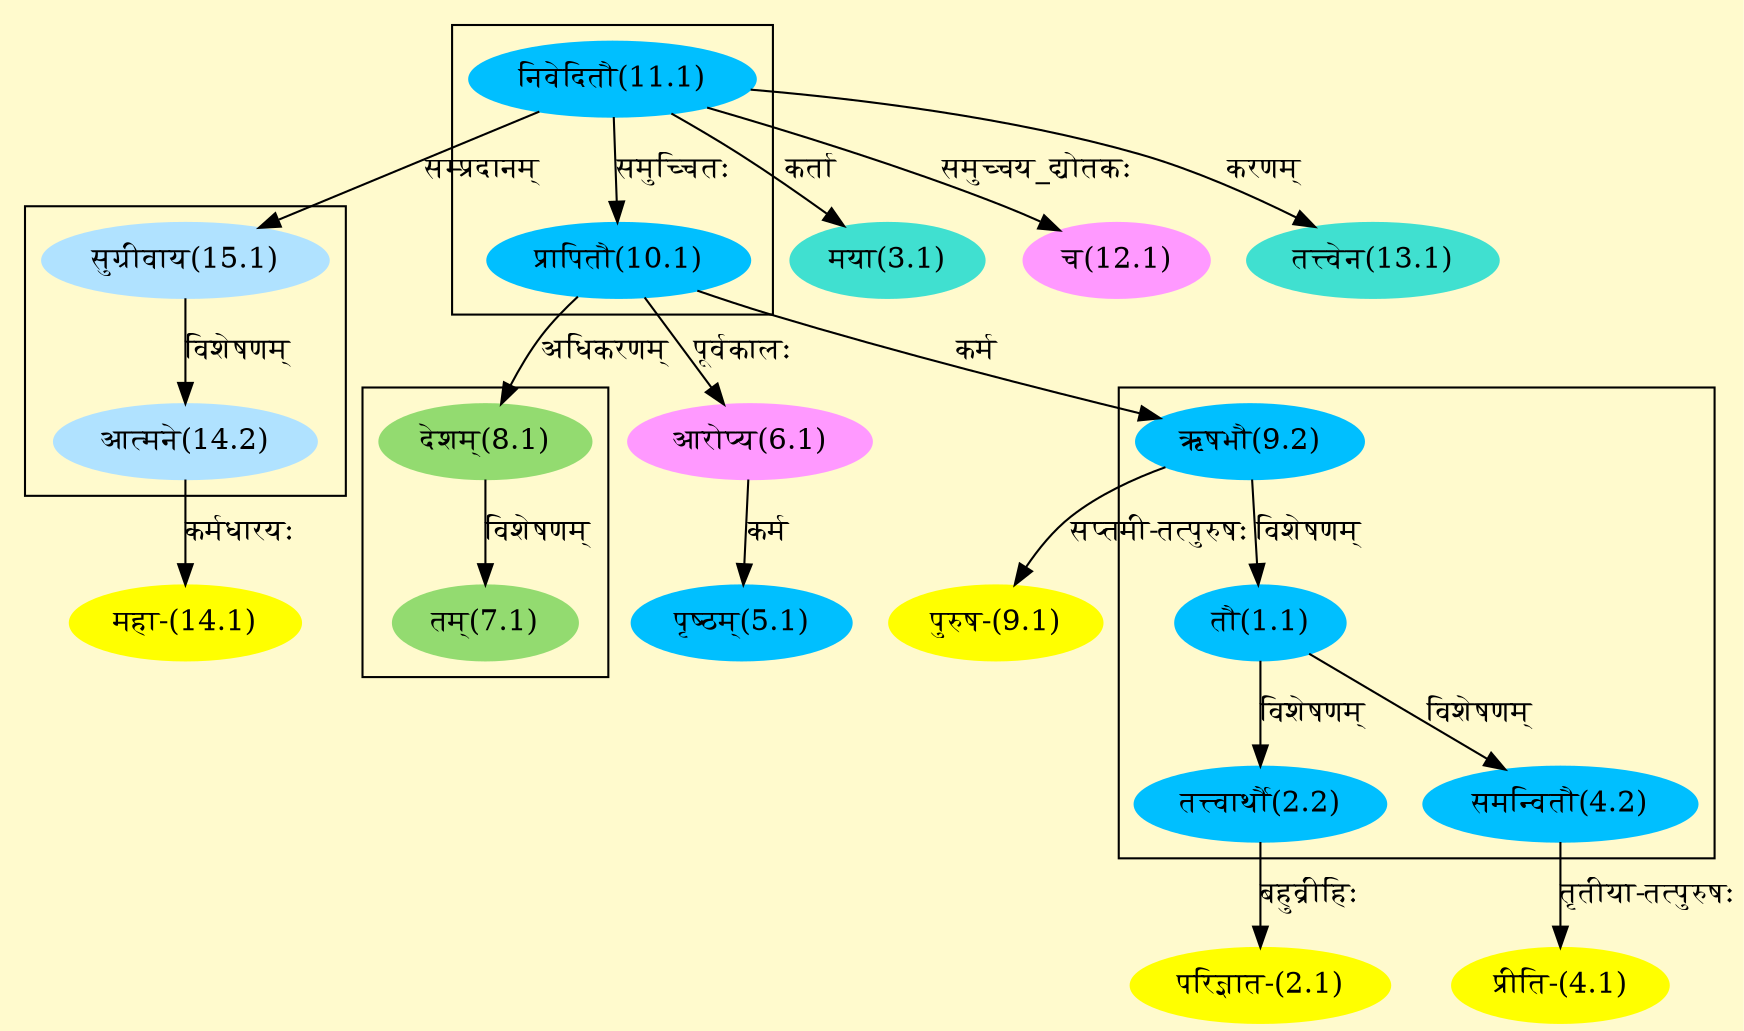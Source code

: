 digraph G{
rankdir=BT;
 compound=true;
 bgcolor="lemonchiffon1";

subgraph cluster_1{
Node1_1 [style=filled, color="#00BFFF" label = "तौ(1.1)"]
Node9_2 [style=filled, color="#00BFFF" label = "ऋषभौ(9.2)"]
Node2_2 [style=filled, color="#00BFFF" label = "तत्त्वार्थौ(2.2)"]
Node4_2 [style=filled, color="#00BFFF" label = "समन्वितौ(4.2)"]

}

subgraph cluster_2{
Node7_1 [style=filled, color="#93DB70" label = "तम्(7.1)"]
Node8_1 [style=filled, color="#93DB70" label = "देशम्(8.1)"]

}

subgraph cluster_3{
Node10_1 [style=filled, color="#00BFFF" label = "प्रापितौ(10.1)"]
Node11_1 [style=filled, color="#00BFFF" label = "निवेदितौ(11.1)"]

}

subgraph cluster_4{
Node14_2 [style=filled, color="#B0E2FF" label = "आत्मने(14.2)"]
Node15_1 [style=filled, color="#B0E2FF" label = "सुग्रीवाय(15.1)"]

}
Node2_1 [style=filled, color="#FFFF00" label = "परिज्ञात-(2.1)"]
Node2_2 [style=filled, color="#00BFFF" label = "तत्त्वार्थौ(2.2)"]
Node3_1 [style=filled, color="#40E0D0" label = "मया(3.1)"]
Node11_1 [style=filled, color="#00BFFF" label = "निवेदितौ(11.1)"]
Node4_1 [style=filled, color="#FFFF00" label = "प्रीति-(4.1)"]
Node4_2 [style=filled, color="#00BFFF" label = "समन्वितौ(4.2)"]
Node5_1 [style=filled, color="#00BFFF" label = "पृष्ठम्(5.1)"]
Node6_1 [style=filled, color="#FF99FF" label = "आरोप्य(6.1)"]
Node10_1 [style=filled, color="#00BFFF" label = "प्रापितौ(10.1)"]
Node8_1 [style=filled, color="#93DB70" label = "देशम्(8.1)"]
Node9_1 [style=filled, color="#FFFF00" label = "पुरुष-(9.1)"]
Node9_2 [style=filled, color="#00BFFF" label = "ऋषभौ(9.2)"]
Node [style=filled, color="" label = "()"]
Node12_1 [style=filled, color="#FF99FF" label = "च(12.1)"]
Node13_1 [style=filled, color="#40E0D0" label = "तत्त्वेन(13.1)"]
Node14_1 [style=filled, color="#FFFF00" label = "महा-(14.1)"]
Node14_2 [style=filled, color="#B0E2FF" label = "आत्मने(14.2)"]
Node15_1 [style=filled, color="#B0E2FF" label = "सुग्रीवाय(15.1)"]
/* Start of Relations section */

Node1_1 -> Node9_2 [  label="विशेषणम्"  dir="back" ]
Node2_1 -> Node2_2 [  label="बहुव्रीहिः"  dir="back" ]
Node2_2 -> Node1_1 [  label="विशेषणम्"  dir="back" ]
Node3_1 -> Node11_1 [  label="कर्ता"  dir="back" ]
Node4_1 -> Node4_2 [  label="तृतीया-तत्पुरुषः"  dir="back" ]
Node4_2 -> Node1_1 [  label="विशेषणम्"  dir="back" ]
Node5_1 -> Node6_1 [  label="कर्म"  dir="back" ]
Node6_1 -> Node10_1 [  label="पूर्वकालः"  dir="back" ]
Node7_1 -> Node8_1 [  label="विशेषणम्"  dir="back" ]
Node8_1 -> Node10_1 [  label="अधिकरणम्"  dir="back" ]
Node9_1 -> Node9_2 [  label="सप्तमी-तत्पुरुषः"  dir="back" ]
Node9_2 -> Node10_1 [  label="कर्म"  dir="back" ]
Node10_1 -> Node11_1 [  label="समुच्चितः"  dir="back" ]
Node12_1 -> Node11_1 [  label="समुच्चय_द्योतकः"  dir="back" ]
Node13_1 -> Node11_1 [  label="करणम्"  dir="back" ]
Node14_1 -> Node14_2 [  label="कर्मधारयः"  dir="back" ]
Node14_2 -> Node15_1 [  label="विशेषणम्"  dir="back" ]
Node15_1 -> Node11_1 [  label="सम्प्रदानम्"  dir="back" ]
}
